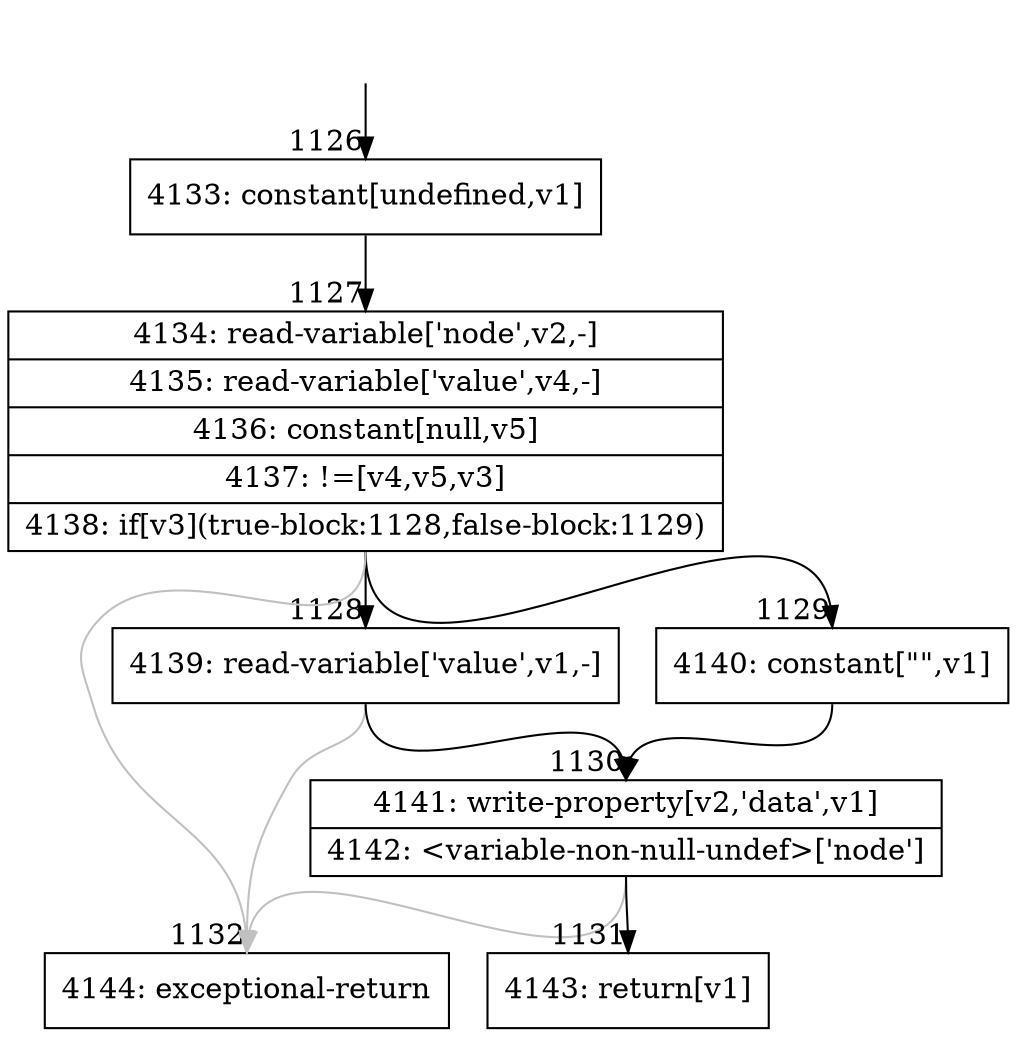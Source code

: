 digraph {
rankdir="TD"
BB_entry82[shape=none,label=""];
BB_entry82 -> BB1126 [tailport=s, headport=n, headlabel="    1126"]
BB1126 [shape=record label="{4133: constant[undefined,v1]}" ] 
BB1126 -> BB1127 [tailport=s, headport=n, headlabel="      1127"]
BB1127 [shape=record label="{4134: read-variable['node',v2,-]|4135: read-variable['value',v4,-]|4136: constant[null,v5]|4137: !=[v4,v5,v3]|4138: if[v3](true-block:1128,false-block:1129)}" ] 
BB1127 -> BB1128 [tailport=s, headport=n, headlabel="      1128"]
BB1127 -> BB1129 [tailport=s, headport=n, headlabel="      1129"]
BB1127 -> BB1132 [tailport=s, headport=n, color=gray, headlabel="      1132"]
BB1128 [shape=record label="{4139: read-variable['value',v1,-]}" ] 
BB1128 -> BB1130 [tailport=s, headport=n, headlabel="      1130"]
BB1128 -> BB1132 [tailport=s, headport=n, color=gray]
BB1129 [shape=record label="{4140: constant[\"\",v1]}" ] 
BB1129 -> BB1130 [tailport=s, headport=n]
BB1130 [shape=record label="{4141: write-property[v2,'data',v1]|4142: \<variable-non-null-undef\>['node']}" ] 
BB1130 -> BB1131 [tailport=s, headport=n, headlabel="      1131"]
BB1130 -> BB1132 [tailport=s, headport=n, color=gray]
BB1131 [shape=record label="{4143: return[v1]}" ] 
BB1132 [shape=record label="{4144: exceptional-return}" ] 
//#$~ 908
}
